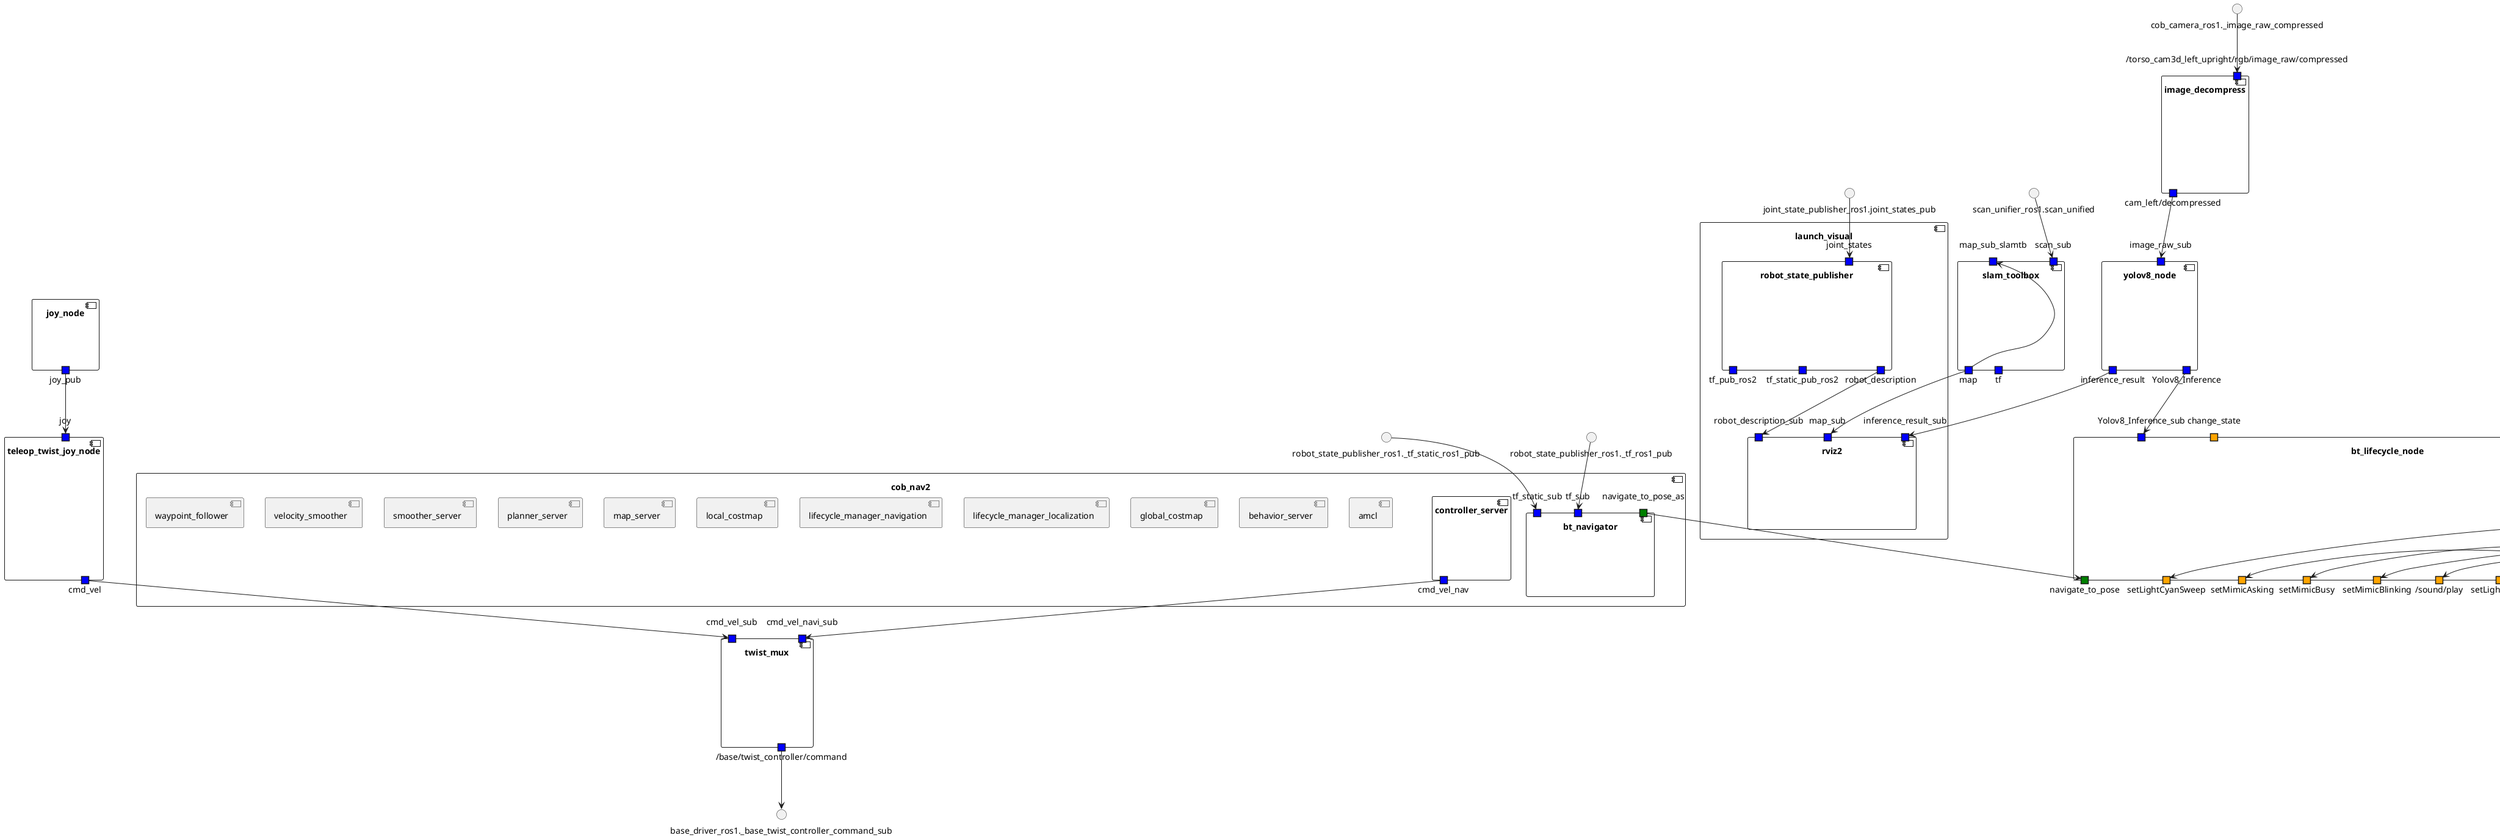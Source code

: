 @startuml

/'SUBSYSTEMS'/
component launch_visual {
  component robot_state_publisher {

/' PORTS DEFINED AS AVAILABLE IN THE ROSSYSTEM FILE '/
    portin robot_state_publisher.joint_states as "joint_states" #blue
    portout robot_state_publisher.tf_pub_ros2 as "tf_pub_ros2" #blue
    portout robot_state_publisher.tf_static_pub_ros2 as "tf_static_pub_ros2" #blue
    portout robot_state_publisher.robot_description as "robot_description" #blue

/' PORTS FROM THE ORIGINAL NODE '/
  }

  component rviz2 {

/' PORTS DEFINED AS AVAILABLE IN THE ROSSYSTEM FILE '/
    portin rviz2.map_sub as "map_sub" #blue
    portin rviz2.robot_description_sub as "robot_description_sub" #blue
    portin rviz2.inference_result_sub as "inference_result_sub" #blue

/' PORTS FROM THE ORIGINAL NODE '/
  }

 }
component cob_nav2 {
  component amcl {

/' PORTS DEFINED AS AVAILABLE IN THE ROSSYSTEM FILE '/

/' PORTS FROM THE ORIGINAL NODE '/
  }

  component behavior_server {

/' PORTS DEFINED AS AVAILABLE IN THE ROSSYSTEM FILE '/

/' PORTS FROM THE ORIGINAL NODE '/
  }

  component bt_navigator {

/' PORTS DEFINED AS AVAILABLE IN THE ROSSYSTEM FILE '/
    portin bt_navigator.tf_sub as "tf_sub" #blue
    portin bt_navigator.tf_static_sub as "tf_static_sub" #blue
    portin bt_navigator.navigate_to_pose_as as "navigate_to_pose_as" #green

/' PORTS FROM THE ORIGINAL NODE '/
  }

  component controller_server {

/' PORTS DEFINED AS AVAILABLE IN THE ROSSYSTEM FILE '/
    portout controller_server.cmd_vel_nav as "cmd_vel_nav" #blue

/' PORTS FROM THE ORIGINAL NODE '/
  }

  component global_costmap {

/' PORTS DEFINED AS AVAILABLE IN THE ROSSYSTEM FILE '/

/' PORTS FROM THE ORIGINAL NODE '/
  }

  component lifecycle_manager_localization {

/' PORTS DEFINED AS AVAILABLE IN THE ROSSYSTEM FILE '/

/' PORTS FROM THE ORIGINAL NODE '/
  }

  component lifecycle_manager_navigation {

/' PORTS DEFINED AS AVAILABLE IN THE ROSSYSTEM FILE '/

/' PORTS FROM THE ORIGINAL NODE '/
  }

  component local_costmap {

/' PORTS DEFINED AS AVAILABLE IN THE ROSSYSTEM FILE '/

/' PORTS FROM THE ORIGINAL NODE '/
  }

  component map_server {

/' PORTS DEFINED AS AVAILABLE IN THE ROSSYSTEM FILE '/

/' PORTS FROM THE ORIGINAL NODE '/
  }

  component planner_server {

/' PORTS DEFINED AS AVAILABLE IN THE ROSSYSTEM FILE '/

/' PORTS FROM THE ORIGINAL NODE '/
  }

  component smoother_server {

/' PORTS DEFINED AS AVAILABLE IN THE ROSSYSTEM FILE '/

/' PORTS FROM THE ORIGINAL NODE '/
  }

  component velocity_smoother {

/' PORTS DEFINED AS AVAILABLE IN THE ROSSYSTEM FILE '/

/' PORTS FROM THE ORIGINAL NODE '/
  }

  component waypoint_follower {

/' PORTS DEFINED AS AVAILABLE IN THE ROSSYSTEM FILE '/

/' PORTS FROM THE ORIGINAL NODE '/
  }

 }

  component joy_node {

/' PORTS DEFINED AS AVAILABLE IN THE ROSSYSTEM FILE '/
    portout joy_node.joy_pub as "joy_pub" #blue

/' PORTS FROM THE ORIGINAL NODE '/
  }

  component twist_mux {

/' PORTS DEFINED AS AVAILABLE IN THE ROSSYSTEM FILE '/
    portout twist_mux._base_twist_controller_command as "/base/twist_controller/command" #blue
    portin twist_mux.cmd_vel_sub as "cmd_vel_sub" #blue
    portin twist_mux.cmd_vel_navi_sub as "cmd_vel_navi_sub" #blue

/' PORTS FROM THE ORIGINAL NODE '/
  }

  component teleop_twist_joy_node {

/' PORTS DEFINED AS AVAILABLE IN THE ROSSYSTEM FILE '/
    portin teleop_twist_joy_node.joy as "joy" #blue
    portout teleop_twist_joy_node.cmd_vel as "cmd_vel" #blue

/' PORTS FROM THE ORIGINAL NODE '/
  }

  component slam_toolbox {

/' PORTS DEFINED AS AVAILABLE IN THE ROSSYSTEM FILE '/
    portin slam_toolbox.map_sub_slamtb as "map_sub_slamtb" #blue
    portin slam_toolbox.scan_sub as "scan_sub" #blue
    portout slam_toolbox.map as "map" #blue
    portout slam_toolbox.tf as "tf" #blue

/' PORTS FROM THE ORIGINAL NODE '/
  }

  component bt_lifecycle_node {

/' PORTS DEFINED AS AVAILABLE IN THE ROSSYSTEM FILE '/
    portout bt_lifecycle_node.setLightGreen as "setLightGreen" #orange
    portout bt_lifecycle_node.setLightRed as "setLightRed" #orange
    portout bt_lifecycle_node.setLightCyan as "setLightCyan" #orange
    portout bt_lifecycle_node.setLightCyanBreath as "setLightCyanBreath" #orange
    portout bt_lifecycle_node.setLightCyanSweep as "setLightCyanSweep" #orange
    portout bt_lifecycle_node.setMimicBusy as "setMimicBusy" #orange
    portout bt_lifecycle_node.setMimicAsking as "setMimicAsking" #orange
    portout bt_lifecycle_node.setMimicBlinking as "setMimicBlinking" #orange
    portout bt_lifecycle_node._sound_play as "/sound/play" #orange
    portin bt_lifecycle_node.Yolov8_Inference_sub as "Yolov8_Inference_sub" #blue
    portout bt_lifecycle_node.navigate_to_pose as "navigate_to_pose" #green
    portin bt_lifecycle_node.change_state as "change_state" #orange

/' PORTS FROM THE ORIGINAL NODE '/
  }

  component image_decompress {

/' PORTS DEFINED AS AVAILABLE IN THE ROSSYSTEM FILE '/
    portin image_decompress._torso_cam3d_left_upright_rgb_image_raw_compressed as "/torso_cam3d_left_upright/rgb/image_raw/compressed" #blue
    portout image_decompress.cam_left_decompressed as "cam_left/decompressed" #blue

/' PORTS FROM THE ORIGINAL NODE '/
  }

  component yolov8_node {

/' PORTS DEFINED AS AVAILABLE IN THE ROSSYSTEM FILE '/
    portout yolov8_node.Yolov8_Inference as "Yolov8_Inference" #blue
    portout yolov8_node.inference_result as "inference_result" #blue
    portin yolov8_node.image_raw_sub as "image_raw_sub" #blue

/' PORTS FROM THE ORIGINAL NODE '/
  }

  joy_node.joy_pub --> teleop_twist_joy_node.joy
  teleop_twist_joy_node.cmd_vel --> twist_mux.cmd_vel_sub
  controller_server.cmd_vel_nav --> twist_mux.cmd_vel_navi_sub
  robot_state_publisher_ros1._tf_ros1_pub --> bt_navigator.tf_sub
  robot_state_publisher_ros1._tf_static_ros1_pub --> bt_navigator.tf_static_sub
  twist_mux._base_twist_controller_command --> base_driver_ros1._base_twist_controller_command_sub
  scan_unifier_ros1.scan_unified --> slam_toolbox.scan_sub
  joint_state_publisher_ros1.joint_states_pub --> robot_state_publisher.joint_states
  slam_toolbox.map --> slam_toolbox.map_sub_slamtb
  cob_light_ros1.setLightGreen_ss --> bt_lifecycle_node.setLightGreen
  cob_light_ros1.setLightRed_ss --> bt_lifecycle_node.setLightRed
  cob_light_ros1.setLightCyan_ss --> bt_lifecycle_node.setLightCyan
  cob_light_ros1.setLightCyanBreath_ss --> bt_lifecycle_node.setLightCyanBreath
  cob_light_ros1.setLightCyanSweep_ss --> bt_lifecycle_node.setLightCyanSweep
  cob_mimic_ros1.setMimicAsking_ss --> bt_lifecycle_node.setMimicAsking
  cob_mimic_ros1.setMimicBusy_ss --> bt_lifecycle_node.setMimicBusy
  cob_mimic_ros1.setMimicBlinking_ss --> bt_lifecycle_node.setMimicBlinking
  cob_sound_ros1._sound_play_ss --> bt_lifecycle_node._sound_play
  cob_camera_ros1._image_raw_compressed --> image_decompress._torso_cam3d_left_upright_rgb_image_raw_compressed
  image_decompress.cam_left_decompressed --> yolov8_node.image_raw_sub
  yolov8_node.Yolov8_Inference --> bt_lifecycle_node.Yolov8_Inference_sub
  bt_navigator.navigate_to_pose_as --> bt_lifecycle_node.navigate_to_pose
  robot_state_publisher.robot_description --> rviz2.robot_description_sub
  yolov8_node.inference_result --> rviz2.inference_result_sub
  slam_toolbox.map --> rviz2.map_sub

@enduml
